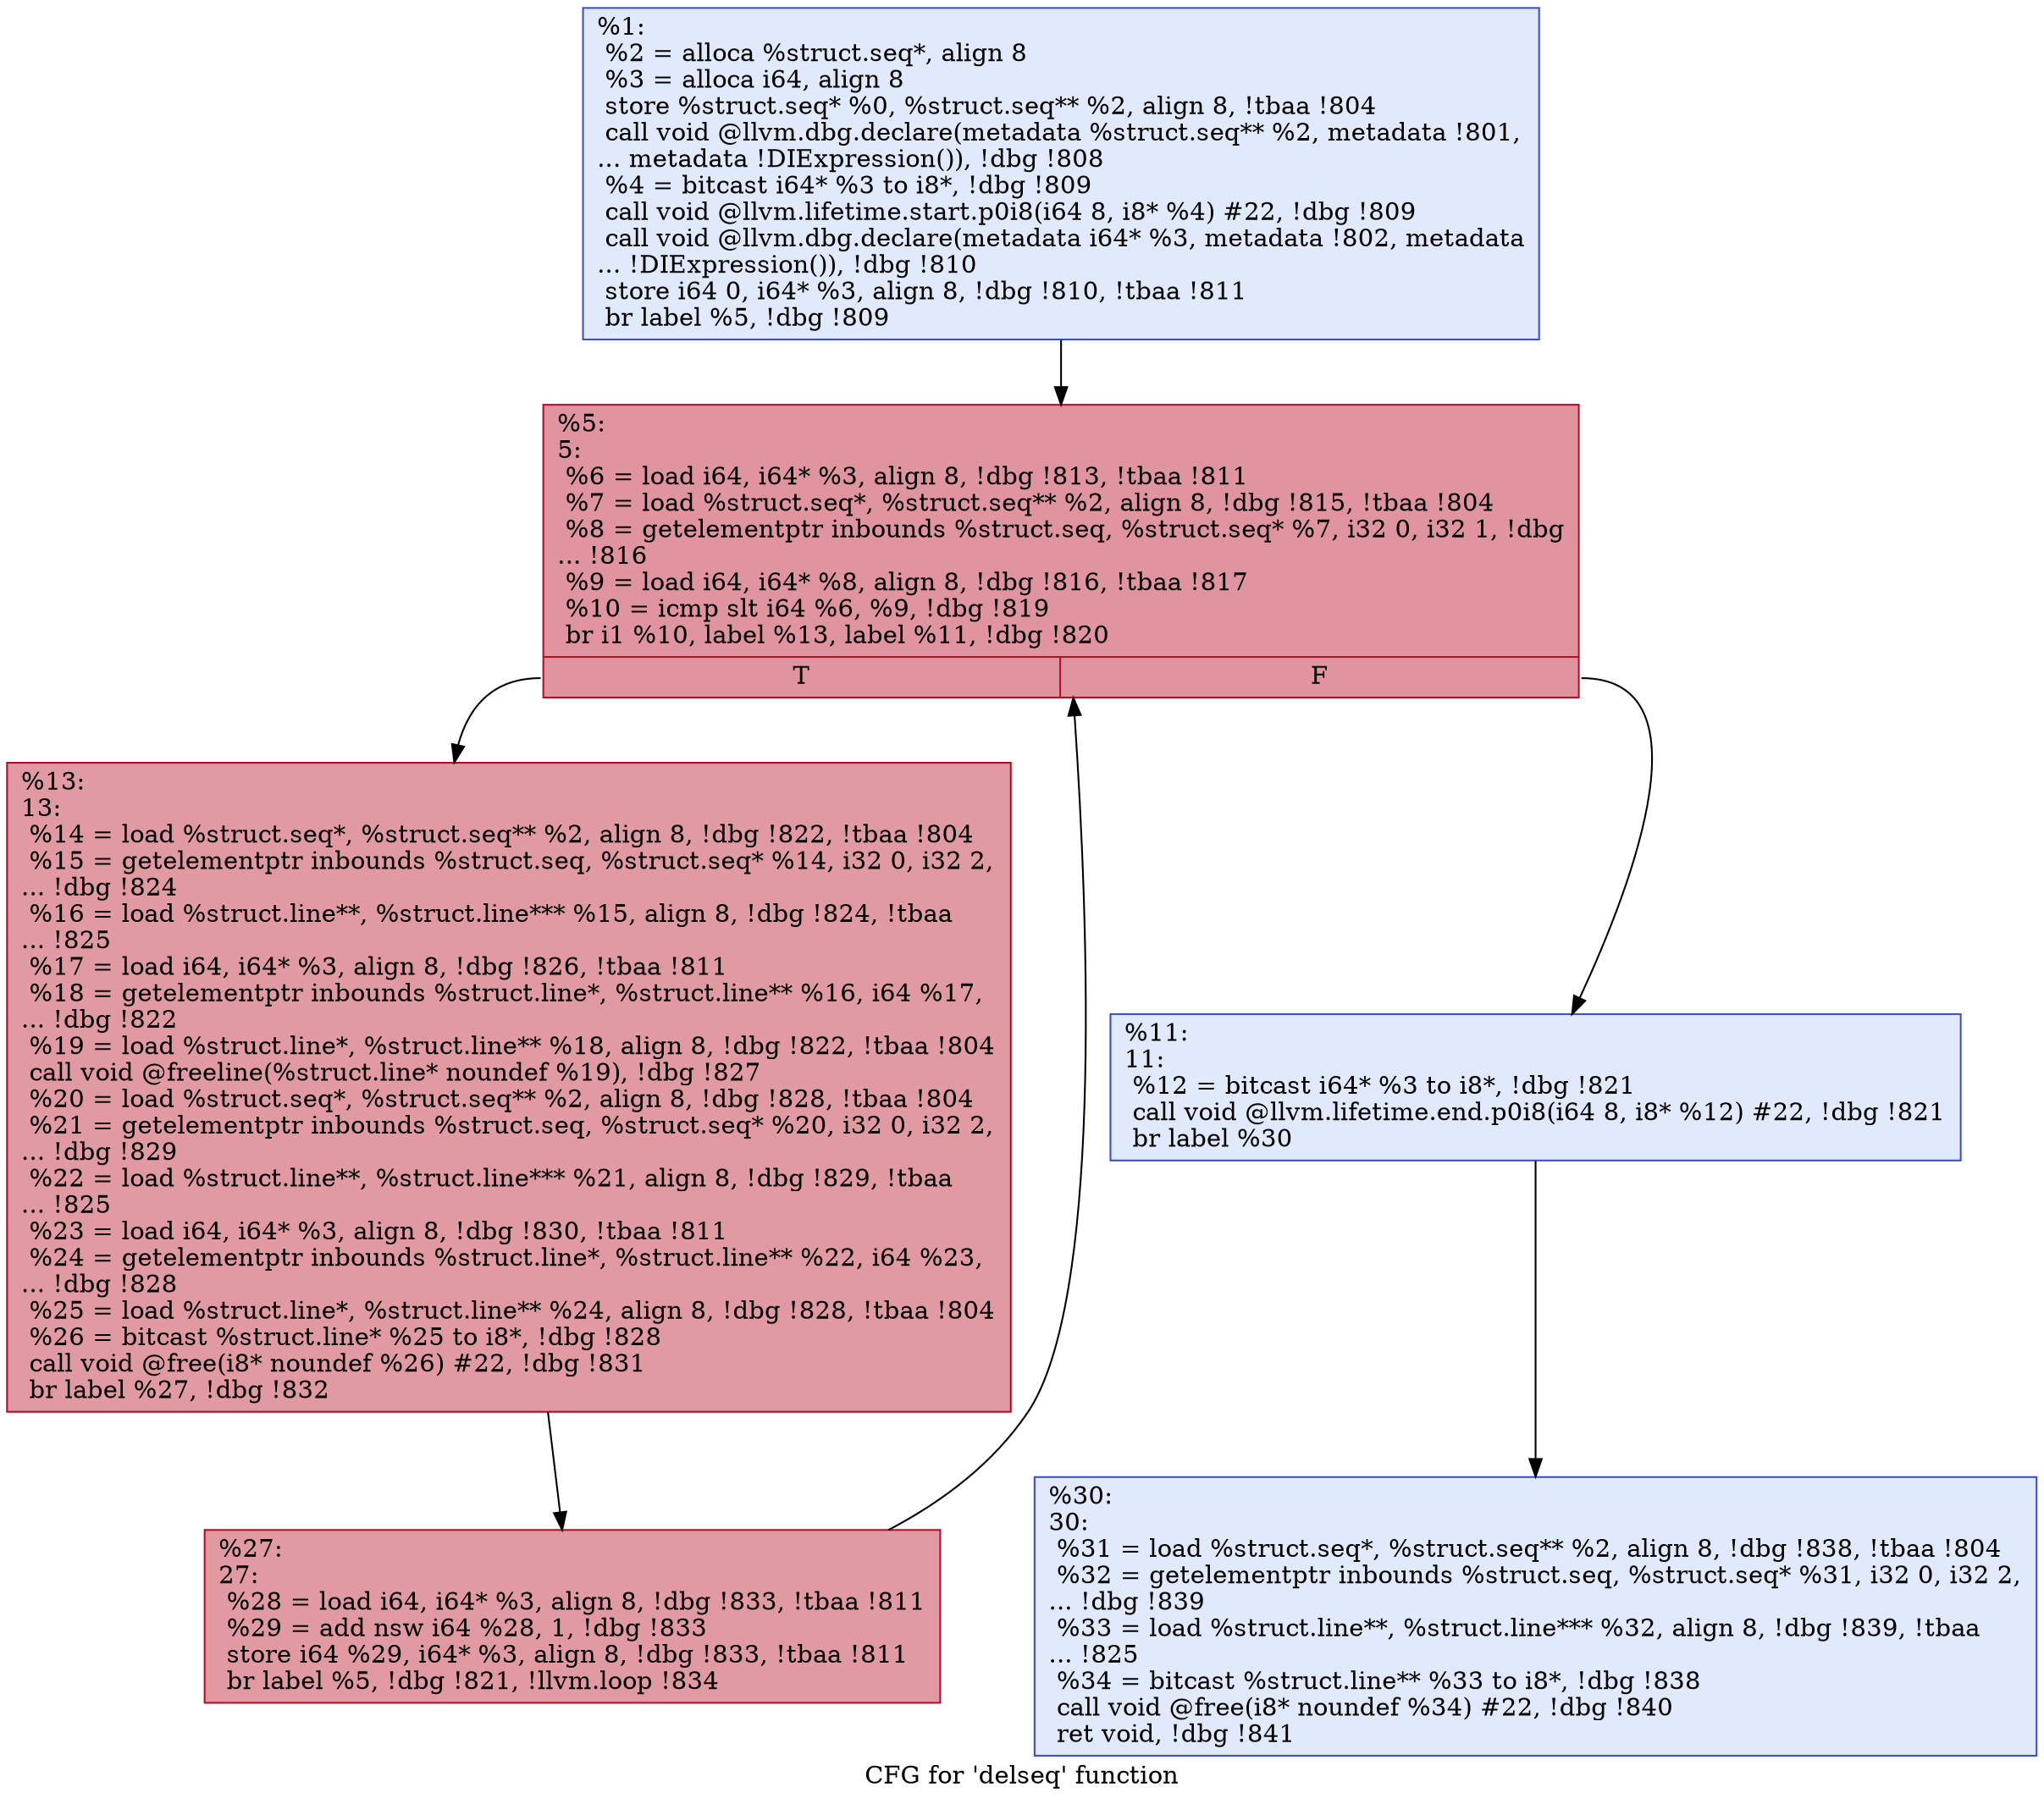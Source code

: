 digraph "CFG for 'delseq' function" {
	label="CFG for 'delseq' function";

	Node0x98e6c0 [shape=record,color="#3d50c3ff", style=filled, fillcolor="#b9d0f970",label="{%1:\l  %2 = alloca %struct.seq*, align 8\l  %3 = alloca i64, align 8\l  store %struct.seq* %0, %struct.seq** %2, align 8, !tbaa !804\l  call void @llvm.dbg.declare(metadata %struct.seq** %2, metadata !801,\l... metadata !DIExpression()), !dbg !808\l  %4 = bitcast i64* %3 to i8*, !dbg !809\l  call void @llvm.lifetime.start.p0i8(i64 8, i8* %4) #22, !dbg !809\l  call void @llvm.dbg.declare(metadata i64* %3, metadata !802, metadata\l... !DIExpression()), !dbg !810\l  store i64 0, i64* %3, align 8, !dbg !810, !tbaa !811\l  br label %5, !dbg !809\l}"];
	Node0x98e6c0 -> Node0x96b310;
	Node0x96b310 [shape=record,color="#b70d28ff", style=filled, fillcolor="#b70d2870",label="{%5:\l5:                                                \l  %6 = load i64, i64* %3, align 8, !dbg !813, !tbaa !811\l  %7 = load %struct.seq*, %struct.seq** %2, align 8, !dbg !815, !tbaa !804\l  %8 = getelementptr inbounds %struct.seq, %struct.seq* %7, i32 0, i32 1, !dbg\l... !816\l  %9 = load i64, i64* %8, align 8, !dbg !816, !tbaa !817\l  %10 = icmp slt i64 %6, %9, !dbg !819\l  br i1 %10, label %13, label %11, !dbg !820\l|{<s0>T|<s1>F}}"];
	Node0x96b310:s0 -> Node0x96b3b0;
	Node0x96b310:s1 -> Node0x96b360;
	Node0x96b360 [shape=record,color="#3d50c3ff", style=filled, fillcolor="#b9d0f970",label="{%11:\l11:                                               \l  %12 = bitcast i64* %3 to i8*, !dbg !821\l  call void @llvm.lifetime.end.p0i8(i64 8, i8* %12) #22, !dbg !821\l  br label %30\l}"];
	Node0x96b360 -> Node0x96b450;
	Node0x96b3b0 [shape=record,color="#b70d28ff", style=filled, fillcolor="#bb1b2c70",label="{%13:\l13:                                               \l  %14 = load %struct.seq*, %struct.seq** %2, align 8, !dbg !822, !tbaa !804\l  %15 = getelementptr inbounds %struct.seq, %struct.seq* %14, i32 0, i32 2,\l... !dbg !824\l  %16 = load %struct.line**, %struct.line*** %15, align 8, !dbg !824, !tbaa\l... !825\l  %17 = load i64, i64* %3, align 8, !dbg !826, !tbaa !811\l  %18 = getelementptr inbounds %struct.line*, %struct.line** %16, i64 %17,\l... !dbg !822\l  %19 = load %struct.line*, %struct.line** %18, align 8, !dbg !822, !tbaa !804\l  call void @freeline(%struct.line* noundef %19), !dbg !827\l  %20 = load %struct.seq*, %struct.seq** %2, align 8, !dbg !828, !tbaa !804\l  %21 = getelementptr inbounds %struct.seq, %struct.seq* %20, i32 0, i32 2,\l... !dbg !829\l  %22 = load %struct.line**, %struct.line*** %21, align 8, !dbg !829, !tbaa\l... !825\l  %23 = load i64, i64* %3, align 8, !dbg !830, !tbaa !811\l  %24 = getelementptr inbounds %struct.line*, %struct.line** %22, i64 %23,\l... !dbg !828\l  %25 = load %struct.line*, %struct.line** %24, align 8, !dbg !828, !tbaa !804\l  %26 = bitcast %struct.line* %25 to i8*, !dbg !828\l  call void @free(i8* noundef %26) #22, !dbg !831\l  br label %27, !dbg !832\l}"];
	Node0x96b3b0 -> Node0x96b400;
	Node0x96b400 [shape=record,color="#b70d28ff", style=filled, fillcolor="#bb1b2c70",label="{%27:\l27:                                               \l  %28 = load i64, i64* %3, align 8, !dbg !833, !tbaa !811\l  %29 = add nsw i64 %28, 1, !dbg !833\l  store i64 %29, i64* %3, align 8, !dbg !833, !tbaa !811\l  br label %5, !dbg !821, !llvm.loop !834\l}"];
	Node0x96b400 -> Node0x96b310;
	Node0x96b450 [shape=record,color="#3d50c3ff", style=filled, fillcolor="#b9d0f970",label="{%30:\l30:                                               \l  %31 = load %struct.seq*, %struct.seq** %2, align 8, !dbg !838, !tbaa !804\l  %32 = getelementptr inbounds %struct.seq, %struct.seq* %31, i32 0, i32 2,\l... !dbg !839\l  %33 = load %struct.line**, %struct.line*** %32, align 8, !dbg !839, !tbaa\l... !825\l  %34 = bitcast %struct.line** %33 to i8*, !dbg !838\l  call void @free(i8* noundef %34) #22, !dbg !840\l  ret void, !dbg !841\l}"];
}
